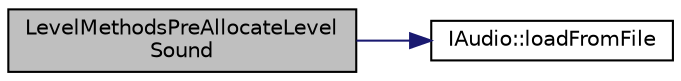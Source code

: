digraph "LevelMethodsPreAllocateLevelSound"
{
 // LATEX_PDF_SIZE
  edge [fontname="Helvetica",fontsize="10",labelfontname="Helvetica",labelfontsize="10"];
  node [fontname="Helvetica",fontsize="10",shape=record];
  rankdir="LR";
  Node1 [label="LevelMethodsPreAllocateLevel\lSound",height=0.2,width=0.4,color="black", fillcolor="grey75", style="filled", fontcolor="black",tooltip=" "];
  Node1 -> Node2 [color="midnightblue",fontsize="10",style="solid",fontname="Helvetica"];
  Node2 [label="IAudio::loadFromFile",height=0.2,width=0.4,color="black", fillcolor="white", style="filled",URL="$class_i_audio.html#aad468d4ec06ff983ba35ef2e9a50d9e9",tooltip=" "];
}
